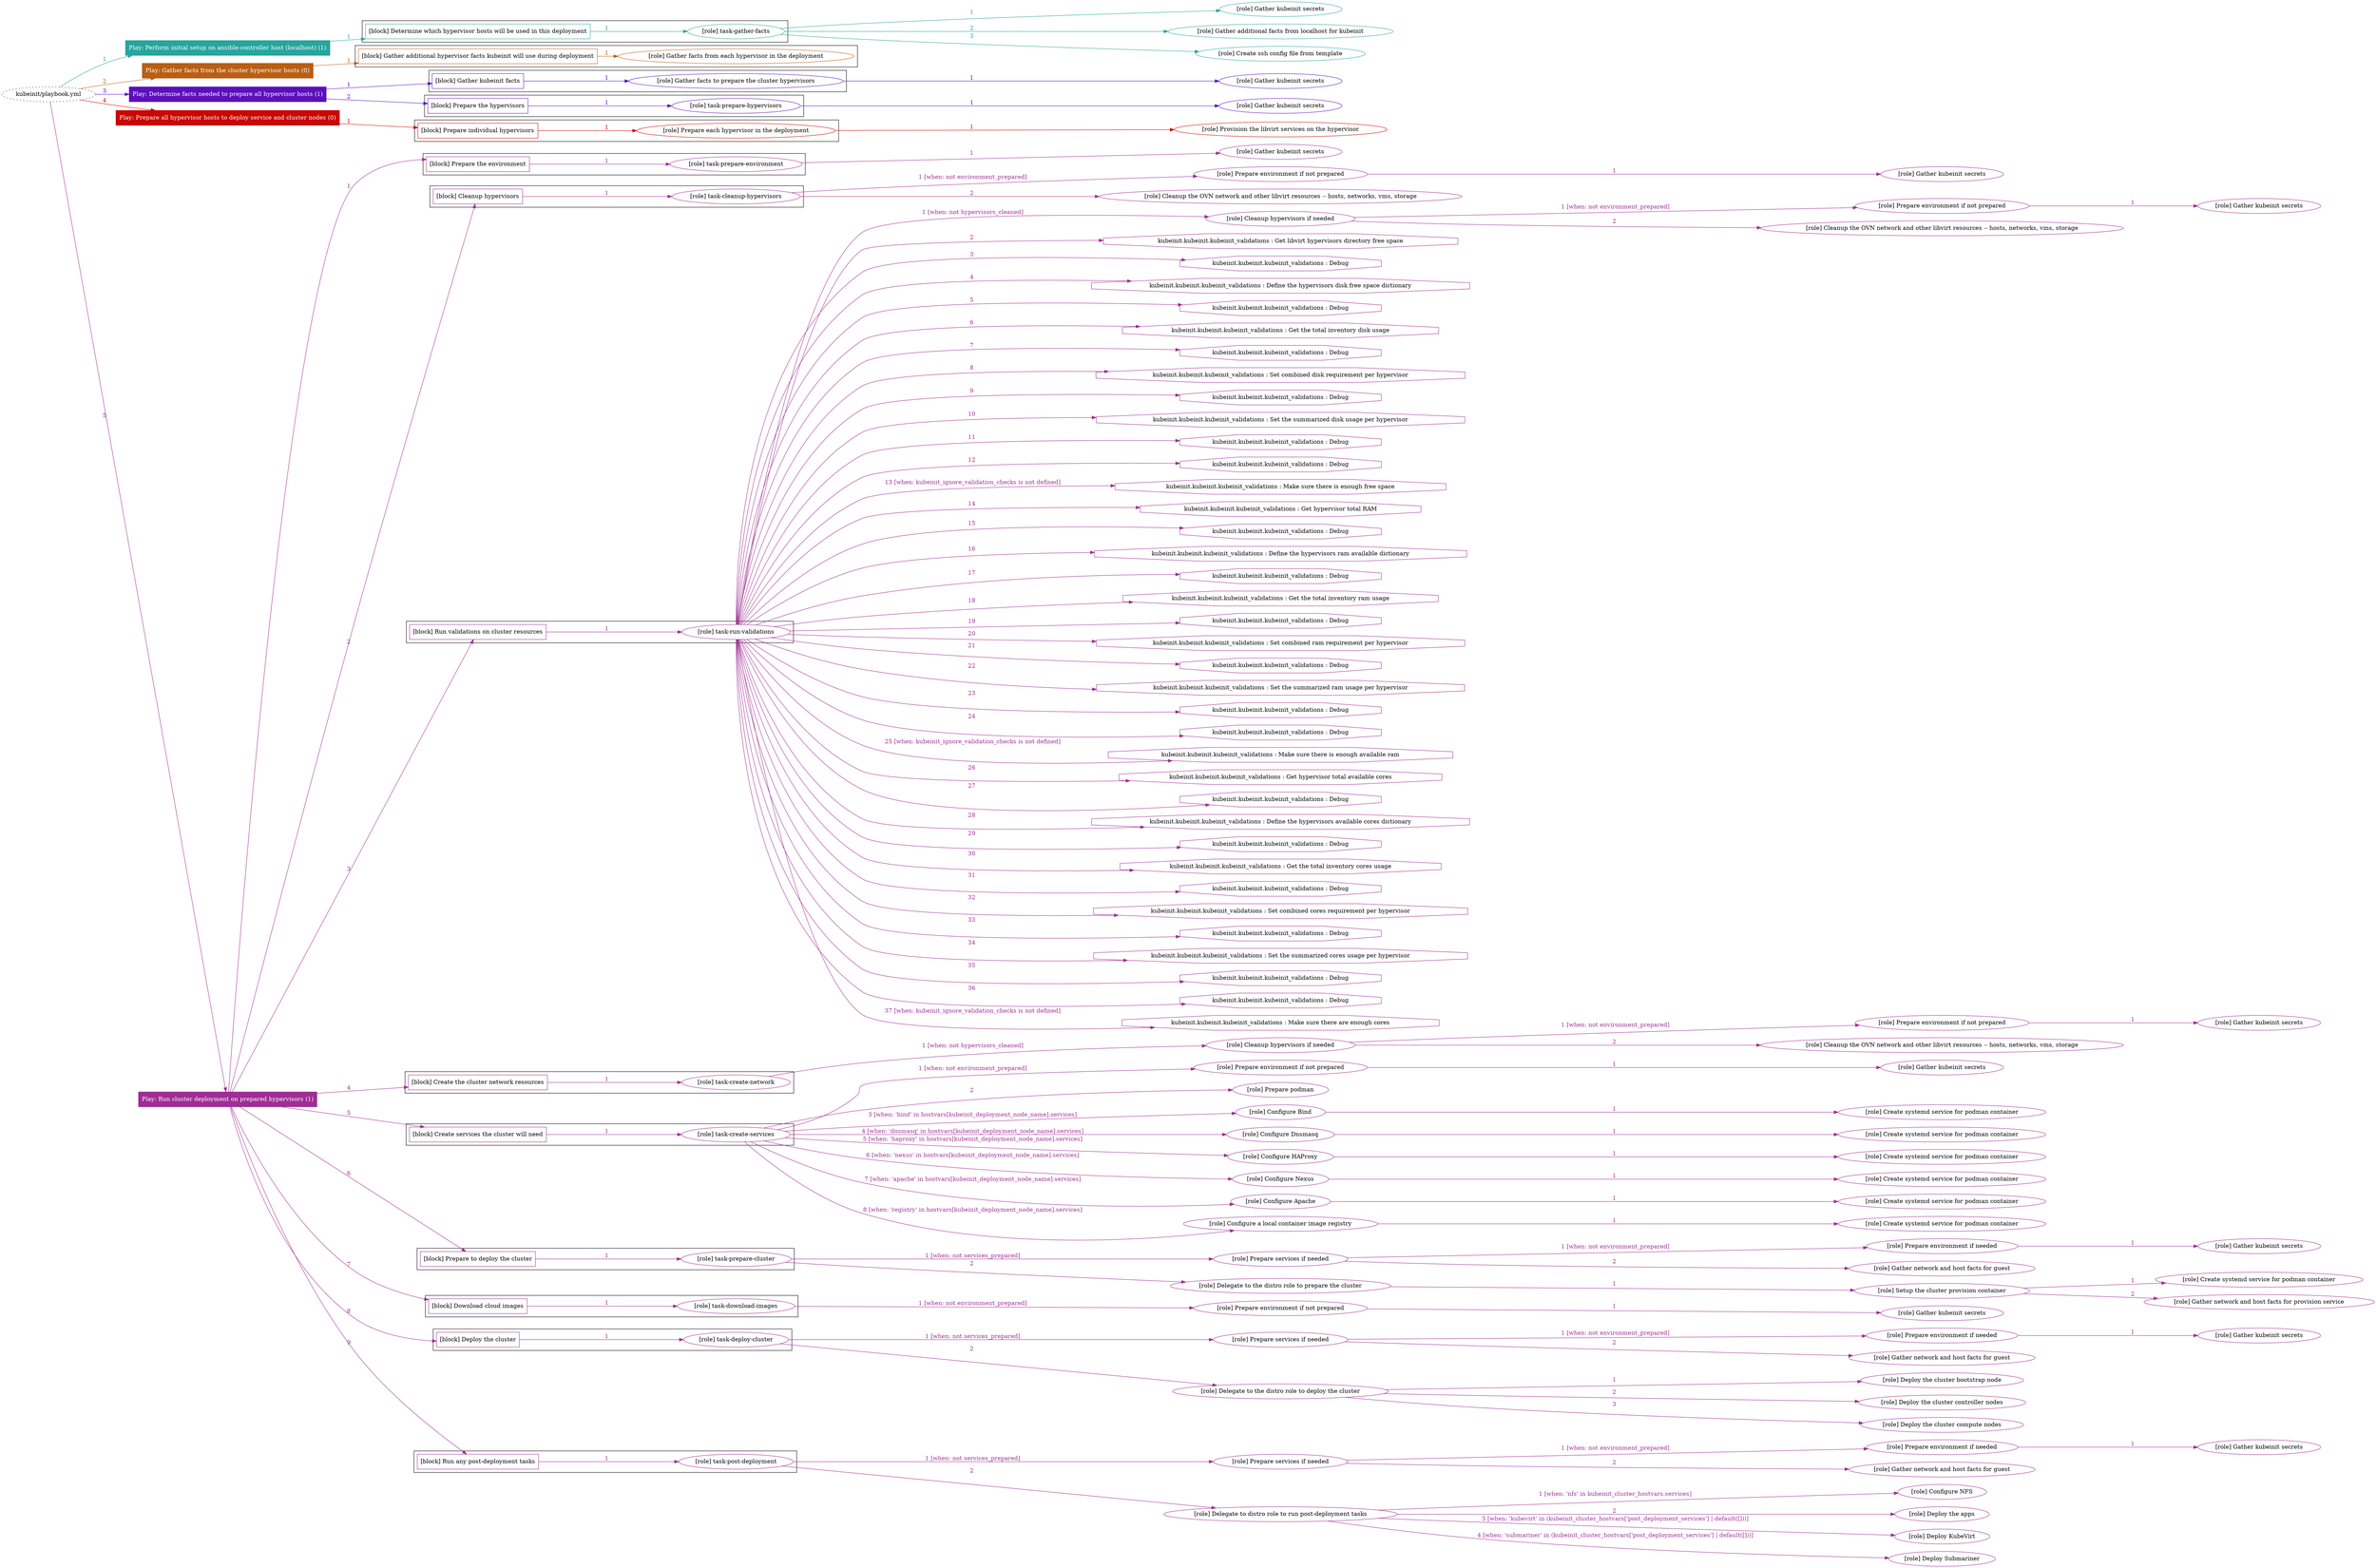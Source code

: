 digraph {
	graph [concentrate=true ordering=in rankdir=LR ratio=fill]
	edge [esep=5 sep=10]
	"kubeinit/playbook.yml" [URL="/home/runner/work/kubeinit/kubeinit/kubeinit/playbook.yml" id=playbook_599fa3e1 style=dotted]
	play_a5b74ca8 [label="Play: Perform initial setup on ansible-controller host (localhost) (1)" URL="/home/runner/work/kubeinit/kubeinit/kubeinit/playbook.yml" color="#27a59e" fontcolor="#ffffff" id=play_a5b74ca8 shape=box style=filled tooltip=localhost]
	"kubeinit/playbook.yml" -> play_a5b74ca8 [label="1 " color="#27a59e" fontcolor="#27a59e" id=edge_9dff21c2 labeltooltip="1 " tooltip="1 "]
	subgraph "Gather kubeinit secrets" {
		role_ae614384 [label="[role] Gather kubeinit secrets" URL="/home/runner/.ansible/collections/ansible_collections/kubeinit/kubeinit/roles/kubeinit_prepare/tasks/build_hypervisors_group.yml" color="#27a59e" id=role_ae614384 tooltip="Gather kubeinit secrets"]
	}
	subgraph "Gather additional facts from localhost for kubeinit" {
		role_465413c2 [label="[role] Gather additional facts from localhost for kubeinit" URL="/home/runner/.ansible/collections/ansible_collections/kubeinit/kubeinit/roles/kubeinit_prepare/tasks/build_hypervisors_group.yml" color="#27a59e" id=role_465413c2 tooltip="Gather additional facts from localhost for kubeinit"]
	}
	subgraph "Create ssh config file from template" {
		role_59861af5 [label="[role] Create ssh config file from template" URL="/home/runner/.ansible/collections/ansible_collections/kubeinit/kubeinit/roles/kubeinit_prepare/tasks/build_hypervisors_group.yml" color="#27a59e" id=role_59861af5 tooltip="Create ssh config file from template"]
	}
	subgraph "task-gather-facts" {
		role_260bec50 [label="[role] task-gather-facts" URL="/home/runner/work/kubeinit/kubeinit/kubeinit/playbook.yml" color="#27a59e" id=role_260bec50 tooltip="task-gather-facts"]
		role_260bec50 -> role_ae614384 [label="1 " color="#27a59e" fontcolor="#27a59e" id=edge_2f0d9e22 labeltooltip="1 " tooltip="1 "]
		role_260bec50 -> role_465413c2 [label="2 " color="#27a59e" fontcolor="#27a59e" id=edge_56e16546 labeltooltip="2 " tooltip="2 "]
		role_260bec50 -> role_59861af5 [label="3 " color="#27a59e" fontcolor="#27a59e" id=edge_fe5abf9c labeltooltip="3 " tooltip="3 "]
	}
	subgraph "Play: Perform initial setup on ansible-controller host (localhost) (1)" {
		play_a5b74ca8 -> block_be050a4d [label=1 color="#27a59e" fontcolor="#27a59e" id=edge_f7f3b74c labeltooltip=1 tooltip=1]
		subgraph cluster_block_be050a4d {
			block_be050a4d [label="[block] Determine which hypervisor hosts will be used in this deployment" URL="/home/runner/work/kubeinit/kubeinit/kubeinit/playbook.yml" color="#27a59e" id=block_be050a4d labeltooltip="Determine which hypervisor hosts will be used in this deployment" shape=box tooltip="Determine which hypervisor hosts will be used in this deployment"]
			block_be050a4d -> role_260bec50 [label="1 " color="#27a59e" fontcolor="#27a59e" id=edge_2101c305 labeltooltip="1 " tooltip="1 "]
		}
	}
	play_38d02127 [label="Play: Gather facts from the cluster hypervisor hosts (0)" URL="/home/runner/work/kubeinit/kubeinit/kubeinit/playbook.yml" color="#b85f14" fontcolor="#ffffff" id=play_38d02127 shape=box style=filled tooltip="Play: Gather facts from the cluster hypervisor hosts (0)"]
	"kubeinit/playbook.yml" -> play_38d02127 [label="2 " color="#b85f14" fontcolor="#b85f14" id=edge_9f647579 labeltooltip="2 " tooltip="2 "]
	subgraph "Gather facts from each hypervisor in the deployment" {
		role_ee10b82c [label="[role] Gather facts from each hypervisor in the deployment" URL="/home/runner/work/kubeinit/kubeinit/kubeinit/playbook.yml" color="#b85f14" id=role_ee10b82c tooltip="Gather facts from each hypervisor in the deployment"]
	}
	subgraph "Play: Gather facts from the cluster hypervisor hosts (0)" {
		play_38d02127 -> block_877b5942 [label=1 color="#b85f14" fontcolor="#b85f14" id=edge_7f57de36 labeltooltip=1 tooltip=1]
		subgraph cluster_block_877b5942 {
			block_877b5942 [label="[block] Gather additional hypervisor facts kubeinit will use during deployment" URL="/home/runner/work/kubeinit/kubeinit/kubeinit/playbook.yml" color="#b85f14" id=block_877b5942 labeltooltip="Gather additional hypervisor facts kubeinit will use during deployment" shape=box tooltip="Gather additional hypervisor facts kubeinit will use during deployment"]
			block_877b5942 -> role_ee10b82c [label="1 " color="#b85f14" fontcolor="#b85f14" id=edge_5bb6283e labeltooltip="1 " tooltip="1 "]
		}
	}
	play_b251e937 [label="Play: Determine facts needed to prepare all hypervisor hosts (1)" URL="/home/runner/work/kubeinit/kubeinit/kubeinit/playbook.yml" color="#5c10bc" fontcolor="#ffffff" id=play_b251e937 shape=box style=filled tooltip=localhost]
	"kubeinit/playbook.yml" -> play_b251e937 [label="3 " color="#5c10bc" fontcolor="#5c10bc" id=edge_8400495b labeltooltip="3 " tooltip="3 "]
	subgraph "Gather kubeinit secrets" {
		role_37a8eb78 [label="[role] Gather kubeinit secrets" URL="/home/runner/.ansible/collections/ansible_collections/kubeinit/kubeinit/roles/kubeinit_prepare/tasks/gather_kubeinit_facts.yml" color="#5c10bc" id=role_37a8eb78 tooltip="Gather kubeinit secrets"]
	}
	subgraph "Gather facts to prepare the cluster hypervisors" {
		role_4fd1f3a0 [label="[role] Gather facts to prepare the cluster hypervisors" URL="/home/runner/work/kubeinit/kubeinit/kubeinit/playbook.yml" color="#5c10bc" id=role_4fd1f3a0 tooltip="Gather facts to prepare the cluster hypervisors"]
		role_4fd1f3a0 -> role_37a8eb78 [label="1 " color="#5c10bc" fontcolor="#5c10bc" id=edge_38d9d4eb labeltooltip="1 " tooltip="1 "]
	}
	subgraph "Gather kubeinit secrets" {
		role_b63a3c56 [label="[role] Gather kubeinit secrets" URL="/home/runner/.ansible/collections/ansible_collections/kubeinit/kubeinit/roles/kubeinit_prepare/tasks/gather_kubeinit_facts.yml" color="#5c10bc" id=role_b63a3c56 tooltip="Gather kubeinit secrets"]
	}
	subgraph "task-prepare-hypervisors" {
		role_d89f46e2 [label="[role] task-prepare-hypervisors" URL="/home/runner/work/kubeinit/kubeinit/kubeinit/playbook.yml" color="#5c10bc" id=role_d89f46e2 tooltip="task-prepare-hypervisors"]
		role_d89f46e2 -> role_b63a3c56 [label="1 " color="#5c10bc" fontcolor="#5c10bc" id=edge_9b5ac8d8 labeltooltip="1 " tooltip="1 "]
	}
	subgraph "Play: Determine facts needed to prepare all hypervisor hosts (1)" {
		play_b251e937 -> block_d6158ec6 [label=1 color="#5c10bc" fontcolor="#5c10bc" id=edge_346150e1 labeltooltip=1 tooltip=1]
		subgraph cluster_block_d6158ec6 {
			block_d6158ec6 [label="[block] Gather kubeinit facts" URL="/home/runner/work/kubeinit/kubeinit/kubeinit/playbook.yml" color="#5c10bc" id=block_d6158ec6 labeltooltip="Gather kubeinit facts" shape=box tooltip="Gather kubeinit facts"]
			block_d6158ec6 -> role_4fd1f3a0 [label="1 " color="#5c10bc" fontcolor="#5c10bc" id=edge_8aece0d9 labeltooltip="1 " tooltip="1 "]
		}
		play_b251e937 -> block_40b0509f [label=2 color="#5c10bc" fontcolor="#5c10bc" id=edge_d545e0ce labeltooltip=2 tooltip=2]
		subgraph cluster_block_40b0509f {
			block_40b0509f [label="[block] Prepare the hypervisors" URL="/home/runner/work/kubeinit/kubeinit/kubeinit/playbook.yml" color="#5c10bc" id=block_40b0509f labeltooltip="Prepare the hypervisors" shape=box tooltip="Prepare the hypervisors"]
			block_40b0509f -> role_d89f46e2 [label="1 " color="#5c10bc" fontcolor="#5c10bc" id=edge_43cf0cb3 labeltooltip="1 " tooltip="1 "]
		}
	}
	play_e1ea5daf [label="Play: Prepare all hypervisor hosts to deploy service and cluster nodes (0)" URL="/home/runner/work/kubeinit/kubeinit/kubeinit/playbook.yml" color="#c90703" fontcolor="#ffffff" id=play_e1ea5daf shape=box style=filled tooltip="Play: Prepare all hypervisor hosts to deploy service and cluster nodes (0)"]
	"kubeinit/playbook.yml" -> play_e1ea5daf [label="4 " color="#c90703" fontcolor="#c90703" id=edge_ecc917ff labeltooltip="4 " tooltip="4 "]
	subgraph "Provision the libvirt services on the hypervisor" {
		role_248cf031 [label="[role] Provision the libvirt services on the hypervisor" URL="/home/runner/.ansible/collections/ansible_collections/kubeinit/kubeinit/roles/kubeinit_prepare/tasks/prepare_hypervisor.yml" color="#c90703" id=role_248cf031 tooltip="Provision the libvirt services on the hypervisor"]
	}
	subgraph "Prepare each hypervisor in the deployment" {
		role_51f83e00 [label="[role] Prepare each hypervisor in the deployment" URL="/home/runner/work/kubeinit/kubeinit/kubeinit/playbook.yml" color="#c90703" id=role_51f83e00 tooltip="Prepare each hypervisor in the deployment"]
		role_51f83e00 -> role_248cf031 [label="1 " color="#c90703" fontcolor="#c90703" id=edge_3f293ddd labeltooltip="1 " tooltip="1 "]
	}
	subgraph "Play: Prepare all hypervisor hosts to deploy service and cluster nodes (0)" {
		play_e1ea5daf -> block_f815d49e [label=1 color="#c90703" fontcolor="#c90703" id=edge_37726432 labeltooltip=1 tooltip=1]
		subgraph cluster_block_f815d49e {
			block_f815d49e [label="[block] Prepare individual hypervisors" URL="/home/runner/work/kubeinit/kubeinit/kubeinit/playbook.yml" color="#c90703" id=block_f815d49e labeltooltip="Prepare individual hypervisors" shape=box tooltip="Prepare individual hypervisors"]
			block_f815d49e -> role_51f83e00 [label="1 " color="#c90703" fontcolor="#c90703" id=edge_96d6a054 labeltooltip="1 " tooltip="1 "]
		}
	}
	play_fe46679b [label="Play: Run cluster deployment on prepared hypervisors (1)" URL="/home/runner/work/kubeinit/kubeinit/kubeinit/playbook.yml" color="#9f2d95" fontcolor="#ffffff" id=play_fe46679b shape=box style=filled tooltip=localhost]
	"kubeinit/playbook.yml" -> play_fe46679b [label="5 " color="#9f2d95" fontcolor="#9f2d95" id=edge_71890e4f labeltooltip="5 " tooltip="5 "]
	subgraph "Gather kubeinit secrets" {
		role_2c9301a0 [label="[role] Gather kubeinit secrets" URL="/home/runner/.ansible/collections/ansible_collections/kubeinit/kubeinit/roles/kubeinit_prepare/tasks/gather_kubeinit_facts.yml" color="#9f2d95" id=role_2c9301a0 tooltip="Gather kubeinit secrets"]
	}
	subgraph "task-prepare-environment" {
		role_b8c06324 [label="[role] task-prepare-environment" URL="/home/runner/work/kubeinit/kubeinit/kubeinit/playbook.yml" color="#9f2d95" id=role_b8c06324 tooltip="task-prepare-environment"]
		role_b8c06324 -> role_2c9301a0 [label="1 " color="#9f2d95" fontcolor="#9f2d95" id=edge_c2aaec95 labeltooltip="1 " tooltip="1 "]
	}
	subgraph "Gather kubeinit secrets" {
		role_83578cf5 [label="[role] Gather kubeinit secrets" URL="/home/runner/.ansible/collections/ansible_collections/kubeinit/kubeinit/roles/kubeinit_prepare/tasks/gather_kubeinit_facts.yml" color="#9f2d95" id=role_83578cf5 tooltip="Gather kubeinit secrets"]
	}
	subgraph "Prepare environment if not prepared" {
		role_29998d07 [label="[role] Prepare environment if not prepared" URL="/home/runner/.ansible/collections/ansible_collections/kubeinit/kubeinit/roles/kubeinit_prepare/tasks/cleanup_hypervisors.yml" color="#9f2d95" id=role_29998d07 tooltip="Prepare environment if not prepared"]
		role_29998d07 -> role_83578cf5 [label="1 " color="#9f2d95" fontcolor="#9f2d95" id=edge_ee91f333 labeltooltip="1 " tooltip="1 "]
	}
	subgraph "Cleanup the OVN network and other libvirt resources -- hosts, networks, vms, storage" {
		role_e0a026fe [label="[role] Cleanup the OVN network and other libvirt resources -- hosts, networks, vms, storage" URL="/home/runner/.ansible/collections/ansible_collections/kubeinit/kubeinit/roles/kubeinit_prepare/tasks/cleanup_hypervisors.yml" color="#9f2d95" id=role_e0a026fe tooltip="Cleanup the OVN network and other libvirt resources -- hosts, networks, vms, storage"]
	}
	subgraph "task-cleanup-hypervisors" {
		role_4ff72948 [label="[role] task-cleanup-hypervisors" URL="/home/runner/work/kubeinit/kubeinit/kubeinit/playbook.yml" color="#9f2d95" id=role_4ff72948 tooltip="task-cleanup-hypervisors"]
		role_4ff72948 -> role_29998d07 [label="1 [when: not environment_prepared]" color="#9f2d95" fontcolor="#9f2d95" id=edge_1acb3dff labeltooltip="1 [when: not environment_prepared]" tooltip="1 [when: not environment_prepared]"]
		role_4ff72948 -> role_e0a026fe [label="2 " color="#9f2d95" fontcolor="#9f2d95" id=edge_601018fa labeltooltip="2 " tooltip="2 "]
	}
	subgraph "Gather kubeinit secrets" {
		role_f8e81930 [label="[role] Gather kubeinit secrets" URL="/home/runner/.ansible/collections/ansible_collections/kubeinit/kubeinit/roles/kubeinit_prepare/tasks/gather_kubeinit_facts.yml" color="#9f2d95" id=role_f8e81930 tooltip="Gather kubeinit secrets"]
	}
	subgraph "Prepare environment if not prepared" {
		role_6c80a2b8 [label="[role] Prepare environment if not prepared" URL="/home/runner/.ansible/collections/ansible_collections/kubeinit/kubeinit/roles/kubeinit_prepare/tasks/cleanup_hypervisors.yml" color="#9f2d95" id=role_6c80a2b8 tooltip="Prepare environment if not prepared"]
		role_6c80a2b8 -> role_f8e81930 [label="1 " color="#9f2d95" fontcolor="#9f2d95" id=edge_c34c8d78 labeltooltip="1 " tooltip="1 "]
	}
	subgraph "Cleanup the OVN network and other libvirt resources -- hosts, networks, vms, storage" {
		role_1eba89da [label="[role] Cleanup the OVN network and other libvirt resources -- hosts, networks, vms, storage" URL="/home/runner/.ansible/collections/ansible_collections/kubeinit/kubeinit/roles/kubeinit_prepare/tasks/cleanup_hypervisors.yml" color="#9f2d95" id=role_1eba89da tooltip="Cleanup the OVN network and other libvirt resources -- hosts, networks, vms, storage"]
	}
	subgraph "Cleanup hypervisors if needed" {
		role_ae66b4de [label="[role] Cleanup hypervisors if needed" URL="/home/runner/.ansible/collections/ansible_collections/kubeinit/kubeinit/roles/kubeinit_validations/tasks/main.yml" color="#9f2d95" id=role_ae66b4de tooltip="Cleanup hypervisors if needed"]
		role_ae66b4de -> role_6c80a2b8 [label="1 [when: not environment_prepared]" color="#9f2d95" fontcolor="#9f2d95" id=edge_e0f47c24 labeltooltip="1 [when: not environment_prepared]" tooltip="1 [when: not environment_prepared]"]
		role_ae66b4de -> role_1eba89da [label="2 " color="#9f2d95" fontcolor="#9f2d95" id=edge_1381cffc labeltooltip="2 " tooltip="2 "]
	}
	subgraph "task-run-validations" {
		role_2920185f [label="[role] task-run-validations" URL="/home/runner/work/kubeinit/kubeinit/kubeinit/playbook.yml" color="#9f2d95" id=role_2920185f tooltip="task-run-validations"]
		role_2920185f -> role_ae66b4de [label="1 [when: not hypervisors_cleaned]" color="#9f2d95" fontcolor="#9f2d95" id=edge_357522d9 labeltooltip="1 [when: not hypervisors_cleaned]" tooltip="1 [when: not hypervisors_cleaned]"]
		task_98c9cf5b [label="kubeinit.kubeinit.kubeinit_validations : Get libvirt hypervisors directory free space" URL="/home/runner/.ansible/collections/ansible_collections/kubeinit/kubeinit/roles/kubeinit_validations/tasks/10_libvirt_free_space.yml" color="#9f2d95" id=task_98c9cf5b shape=octagon tooltip="kubeinit.kubeinit.kubeinit_validations : Get libvirt hypervisors directory free space"]
		role_2920185f -> task_98c9cf5b [label="2 " color="#9f2d95" fontcolor="#9f2d95" id=edge_eeb67526 labeltooltip="2 " tooltip="2 "]
		task_d506aa01 [label="kubeinit.kubeinit.kubeinit_validations : Debug" URL="/home/runner/.ansible/collections/ansible_collections/kubeinit/kubeinit/roles/kubeinit_validations/tasks/10_libvirt_free_space.yml" color="#9f2d95" id=task_d506aa01 shape=octagon tooltip="kubeinit.kubeinit.kubeinit_validations : Debug"]
		role_2920185f -> task_d506aa01 [label="3 " color="#9f2d95" fontcolor="#9f2d95" id=edge_6415786f labeltooltip="3 " tooltip="3 "]
		task_8cd03774 [label="kubeinit.kubeinit.kubeinit_validations : Define the hypervisors disk free space dictionary" URL="/home/runner/.ansible/collections/ansible_collections/kubeinit/kubeinit/roles/kubeinit_validations/tasks/10_libvirt_free_space.yml" color="#9f2d95" id=task_8cd03774 shape=octagon tooltip="kubeinit.kubeinit.kubeinit_validations : Define the hypervisors disk free space dictionary"]
		role_2920185f -> task_8cd03774 [label="4 " color="#9f2d95" fontcolor="#9f2d95" id=edge_89be1661 labeltooltip="4 " tooltip="4 "]
		task_16027ed5 [label="kubeinit.kubeinit.kubeinit_validations : Debug" URL="/home/runner/.ansible/collections/ansible_collections/kubeinit/kubeinit/roles/kubeinit_validations/tasks/10_libvirt_free_space.yml" color="#9f2d95" id=task_16027ed5 shape=octagon tooltip="kubeinit.kubeinit.kubeinit_validations : Debug"]
		role_2920185f -> task_16027ed5 [label="5 " color="#9f2d95" fontcolor="#9f2d95" id=edge_08d8cff4 labeltooltip="5 " tooltip="5 "]
		task_35c76c3c [label="kubeinit.kubeinit.kubeinit_validations : Get the total inventory disk usage" URL="/home/runner/.ansible/collections/ansible_collections/kubeinit/kubeinit/roles/kubeinit_validations/tasks/10_libvirt_free_space.yml" color="#9f2d95" id=task_35c76c3c shape=octagon tooltip="kubeinit.kubeinit.kubeinit_validations : Get the total inventory disk usage"]
		role_2920185f -> task_35c76c3c [label="6 " color="#9f2d95" fontcolor="#9f2d95" id=edge_c0807af9 labeltooltip="6 " tooltip="6 "]
		task_2bd866ed [label="kubeinit.kubeinit.kubeinit_validations : Debug" URL="/home/runner/.ansible/collections/ansible_collections/kubeinit/kubeinit/roles/kubeinit_validations/tasks/10_libvirt_free_space.yml" color="#9f2d95" id=task_2bd866ed shape=octagon tooltip="kubeinit.kubeinit.kubeinit_validations : Debug"]
		role_2920185f -> task_2bd866ed [label="7 " color="#9f2d95" fontcolor="#9f2d95" id=edge_2b0ec562 labeltooltip="7 " tooltip="7 "]
		task_99210feb [label="kubeinit.kubeinit.kubeinit_validations : Set combined disk requirement per hypervisor" URL="/home/runner/.ansible/collections/ansible_collections/kubeinit/kubeinit/roles/kubeinit_validations/tasks/10_libvirt_free_space.yml" color="#9f2d95" id=task_99210feb shape=octagon tooltip="kubeinit.kubeinit.kubeinit_validations : Set combined disk requirement per hypervisor"]
		role_2920185f -> task_99210feb [label="8 " color="#9f2d95" fontcolor="#9f2d95" id=edge_44250a18 labeltooltip="8 " tooltip="8 "]
		task_d4f35052 [label="kubeinit.kubeinit.kubeinit_validations : Debug" URL="/home/runner/.ansible/collections/ansible_collections/kubeinit/kubeinit/roles/kubeinit_validations/tasks/10_libvirt_free_space.yml" color="#9f2d95" id=task_d4f35052 shape=octagon tooltip="kubeinit.kubeinit.kubeinit_validations : Debug"]
		role_2920185f -> task_d4f35052 [label="9 " color="#9f2d95" fontcolor="#9f2d95" id=edge_2f25823b labeltooltip="9 " tooltip="9 "]
		task_f0905ffb [label="kubeinit.kubeinit.kubeinit_validations : Set the summarized disk usage per hypervisor" URL="/home/runner/.ansible/collections/ansible_collections/kubeinit/kubeinit/roles/kubeinit_validations/tasks/10_libvirt_free_space.yml" color="#9f2d95" id=task_f0905ffb shape=octagon tooltip="kubeinit.kubeinit.kubeinit_validations : Set the summarized disk usage per hypervisor"]
		role_2920185f -> task_f0905ffb [label="10 " color="#9f2d95" fontcolor="#9f2d95" id=edge_d5aecf22 labeltooltip="10 " tooltip="10 "]
		task_b1b88ded [label="kubeinit.kubeinit.kubeinit_validations : Debug" URL="/home/runner/.ansible/collections/ansible_collections/kubeinit/kubeinit/roles/kubeinit_validations/tasks/10_libvirt_free_space.yml" color="#9f2d95" id=task_b1b88ded shape=octagon tooltip="kubeinit.kubeinit.kubeinit_validations : Debug"]
		role_2920185f -> task_b1b88ded [label="11 " color="#9f2d95" fontcolor="#9f2d95" id=edge_1fd74239 labeltooltip="11 " tooltip="11 "]
		task_182f4d7f [label="kubeinit.kubeinit.kubeinit_validations : Debug" URL="/home/runner/.ansible/collections/ansible_collections/kubeinit/kubeinit/roles/kubeinit_validations/tasks/10_libvirt_free_space.yml" color="#9f2d95" id=task_182f4d7f shape=octagon tooltip="kubeinit.kubeinit.kubeinit_validations : Debug"]
		role_2920185f -> task_182f4d7f [label="12 " color="#9f2d95" fontcolor="#9f2d95" id=edge_ab3c0542 labeltooltip="12 " tooltip="12 "]
		task_8014cfd3 [label="kubeinit.kubeinit.kubeinit_validations : Make sure there is enough free space" URL="/home/runner/.ansible/collections/ansible_collections/kubeinit/kubeinit/roles/kubeinit_validations/tasks/10_libvirt_free_space.yml" color="#9f2d95" id=task_8014cfd3 shape=octagon tooltip="kubeinit.kubeinit.kubeinit_validations : Make sure there is enough free space"]
		role_2920185f -> task_8014cfd3 [label="13 [when: kubeinit_ignore_validation_checks is not defined]" color="#9f2d95" fontcolor="#9f2d95" id=edge_a1724919 labeltooltip="13 [when: kubeinit_ignore_validation_checks is not defined]" tooltip="13 [when: kubeinit_ignore_validation_checks is not defined]"]
		task_afe54d01 [label="kubeinit.kubeinit.kubeinit_validations : Get hypervisor total RAM" URL="/home/runner/.ansible/collections/ansible_collections/kubeinit/kubeinit/roles/kubeinit_validations/tasks/20_libvirt_available_ram.yml" color="#9f2d95" id=task_afe54d01 shape=octagon tooltip="kubeinit.kubeinit.kubeinit_validations : Get hypervisor total RAM"]
		role_2920185f -> task_afe54d01 [label="14 " color="#9f2d95" fontcolor="#9f2d95" id=edge_80cf30ac labeltooltip="14 " tooltip="14 "]
		task_4857d555 [label="kubeinit.kubeinit.kubeinit_validations : Debug" URL="/home/runner/.ansible/collections/ansible_collections/kubeinit/kubeinit/roles/kubeinit_validations/tasks/20_libvirt_available_ram.yml" color="#9f2d95" id=task_4857d555 shape=octagon tooltip="kubeinit.kubeinit.kubeinit_validations : Debug"]
		role_2920185f -> task_4857d555 [label="15 " color="#9f2d95" fontcolor="#9f2d95" id=edge_1cb3d9ca labeltooltip="15 " tooltip="15 "]
		task_69113661 [label="kubeinit.kubeinit.kubeinit_validations : Define the hypervisors ram available dictionary" URL="/home/runner/.ansible/collections/ansible_collections/kubeinit/kubeinit/roles/kubeinit_validations/tasks/20_libvirt_available_ram.yml" color="#9f2d95" id=task_69113661 shape=octagon tooltip="kubeinit.kubeinit.kubeinit_validations : Define the hypervisors ram available dictionary"]
		role_2920185f -> task_69113661 [label="16 " color="#9f2d95" fontcolor="#9f2d95" id=edge_164d4b88 labeltooltip="16 " tooltip="16 "]
		task_314424ec [label="kubeinit.kubeinit.kubeinit_validations : Debug" URL="/home/runner/.ansible/collections/ansible_collections/kubeinit/kubeinit/roles/kubeinit_validations/tasks/20_libvirt_available_ram.yml" color="#9f2d95" id=task_314424ec shape=octagon tooltip="kubeinit.kubeinit.kubeinit_validations : Debug"]
		role_2920185f -> task_314424ec [label="17 " color="#9f2d95" fontcolor="#9f2d95" id=edge_493c87a4 labeltooltip="17 " tooltip="17 "]
		task_185bf332 [label="kubeinit.kubeinit.kubeinit_validations : Get the total inventory ram usage" URL="/home/runner/.ansible/collections/ansible_collections/kubeinit/kubeinit/roles/kubeinit_validations/tasks/20_libvirt_available_ram.yml" color="#9f2d95" id=task_185bf332 shape=octagon tooltip="kubeinit.kubeinit.kubeinit_validations : Get the total inventory ram usage"]
		role_2920185f -> task_185bf332 [label="18 " color="#9f2d95" fontcolor="#9f2d95" id=edge_66b07213 labeltooltip="18 " tooltip="18 "]
		task_53183109 [label="kubeinit.kubeinit.kubeinit_validations : Debug" URL="/home/runner/.ansible/collections/ansible_collections/kubeinit/kubeinit/roles/kubeinit_validations/tasks/20_libvirt_available_ram.yml" color="#9f2d95" id=task_53183109 shape=octagon tooltip="kubeinit.kubeinit.kubeinit_validations : Debug"]
		role_2920185f -> task_53183109 [label="19 " color="#9f2d95" fontcolor="#9f2d95" id=edge_435ef1b2 labeltooltip="19 " tooltip="19 "]
		task_1d8772fc [label="kubeinit.kubeinit.kubeinit_validations : Set combined ram requirement per hypervisor" URL="/home/runner/.ansible/collections/ansible_collections/kubeinit/kubeinit/roles/kubeinit_validations/tasks/20_libvirt_available_ram.yml" color="#9f2d95" id=task_1d8772fc shape=octagon tooltip="kubeinit.kubeinit.kubeinit_validations : Set combined ram requirement per hypervisor"]
		role_2920185f -> task_1d8772fc [label="20 " color="#9f2d95" fontcolor="#9f2d95" id=edge_5b667dfc labeltooltip="20 " tooltip="20 "]
		task_d7bd09e4 [label="kubeinit.kubeinit.kubeinit_validations : Debug" URL="/home/runner/.ansible/collections/ansible_collections/kubeinit/kubeinit/roles/kubeinit_validations/tasks/20_libvirt_available_ram.yml" color="#9f2d95" id=task_d7bd09e4 shape=octagon tooltip="kubeinit.kubeinit.kubeinit_validations : Debug"]
		role_2920185f -> task_d7bd09e4 [label="21 " color="#9f2d95" fontcolor="#9f2d95" id=edge_69926aa8 labeltooltip="21 " tooltip="21 "]
		task_24aeaa22 [label="kubeinit.kubeinit.kubeinit_validations : Set the summarized ram usage per hypervisor" URL="/home/runner/.ansible/collections/ansible_collections/kubeinit/kubeinit/roles/kubeinit_validations/tasks/20_libvirt_available_ram.yml" color="#9f2d95" id=task_24aeaa22 shape=octagon tooltip="kubeinit.kubeinit.kubeinit_validations : Set the summarized ram usage per hypervisor"]
		role_2920185f -> task_24aeaa22 [label="22 " color="#9f2d95" fontcolor="#9f2d95" id=edge_5b69c036 labeltooltip="22 " tooltip="22 "]
		task_71af8e85 [label="kubeinit.kubeinit.kubeinit_validations : Debug" URL="/home/runner/.ansible/collections/ansible_collections/kubeinit/kubeinit/roles/kubeinit_validations/tasks/20_libvirt_available_ram.yml" color="#9f2d95" id=task_71af8e85 shape=octagon tooltip="kubeinit.kubeinit.kubeinit_validations : Debug"]
		role_2920185f -> task_71af8e85 [label="23 " color="#9f2d95" fontcolor="#9f2d95" id=edge_d250096c labeltooltip="23 " tooltip="23 "]
		task_dc16a565 [label="kubeinit.kubeinit.kubeinit_validations : Debug" URL="/home/runner/.ansible/collections/ansible_collections/kubeinit/kubeinit/roles/kubeinit_validations/tasks/20_libvirt_available_ram.yml" color="#9f2d95" id=task_dc16a565 shape=octagon tooltip="kubeinit.kubeinit.kubeinit_validations : Debug"]
		role_2920185f -> task_dc16a565 [label="24 " color="#9f2d95" fontcolor="#9f2d95" id=edge_e4c66d0d labeltooltip="24 " tooltip="24 "]
		task_93d2735a [label="kubeinit.kubeinit.kubeinit_validations : Make sure there is enough available ram" URL="/home/runner/.ansible/collections/ansible_collections/kubeinit/kubeinit/roles/kubeinit_validations/tasks/20_libvirt_available_ram.yml" color="#9f2d95" id=task_93d2735a shape=octagon tooltip="kubeinit.kubeinit.kubeinit_validations : Make sure there is enough available ram"]
		role_2920185f -> task_93d2735a [label="25 [when: kubeinit_ignore_validation_checks is not defined]" color="#9f2d95" fontcolor="#9f2d95" id=edge_1f4b0d30 labeltooltip="25 [when: kubeinit_ignore_validation_checks is not defined]" tooltip="25 [when: kubeinit_ignore_validation_checks is not defined]"]
		task_22fe8f85 [label="kubeinit.kubeinit.kubeinit_validations : Get hypervisor total available cores" URL="/home/runner/.ansible/collections/ansible_collections/kubeinit/kubeinit/roles/kubeinit_validations/tasks/30_libvirt_check_cpu_cores.yml" color="#9f2d95" id=task_22fe8f85 shape=octagon tooltip="kubeinit.kubeinit.kubeinit_validations : Get hypervisor total available cores"]
		role_2920185f -> task_22fe8f85 [label="26 " color="#9f2d95" fontcolor="#9f2d95" id=edge_dcd0699e labeltooltip="26 " tooltip="26 "]
		task_4e3aa965 [label="kubeinit.kubeinit.kubeinit_validations : Debug" URL="/home/runner/.ansible/collections/ansible_collections/kubeinit/kubeinit/roles/kubeinit_validations/tasks/30_libvirt_check_cpu_cores.yml" color="#9f2d95" id=task_4e3aa965 shape=octagon tooltip="kubeinit.kubeinit.kubeinit_validations : Debug"]
		role_2920185f -> task_4e3aa965 [label="27 " color="#9f2d95" fontcolor="#9f2d95" id=edge_585ed785 labeltooltip="27 " tooltip="27 "]
		task_7b790344 [label="kubeinit.kubeinit.kubeinit_validations : Define the hypervisors available cores dictionary" URL="/home/runner/.ansible/collections/ansible_collections/kubeinit/kubeinit/roles/kubeinit_validations/tasks/30_libvirt_check_cpu_cores.yml" color="#9f2d95" id=task_7b790344 shape=octagon tooltip="kubeinit.kubeinit.kubeinit_validations : Define the hypervisors available cores dictionary"]
		role_2920185f -> task_7b790344 [label="28 " color="#9f2d95" fontcolor="#9f2d95" id=edge_dddd3dd7 labeltooltip="28 " tooltip="28 "]
		task_250498c4 [label="kubeinit.kubeinit.kubeinit_validations : Debug" URL="/home/runner/.ansible/collections/ansible_collections/kubeinit/kubeinit/roles/kubeinit_validations/tasks/30_libvirt_check_cpu_cores.yml" color="#9f2d95" id=task_250498c4 shape=octagon tooltip="kubeinit.kubeinit.kubeinit_validations : Debug"]
		role_2920185f -> task_250498c4 [label="29 " color="#9f2d95" fontcolor="#9f2d95" id=edge_8e06a279 labeltooltip="29 " tooltip="29 "]
		task_cbedba29 [label="kubeinit.kubeinit.kubeinit_validations : Get the total inventory cores usage" URL="/home/runner/.ansible/collections/ansible_collections/kubeinit/kubeinit/roles/kubeinit_validations/tasks/30_libvirt_check_cpu_cores.yml" color="#9f2d95" id=task_cbedba29 shape=octagon tooltip="kubeinit.kubeinit.kubeinit_validations : Get the total inventory cores usage"]
		role_2920185f -> task_cbedba29 [label="30 " color="#9f2d95" fontcolor="#9f2d95" id=edge_951b4b27 labeltooltip="30 " tooltip="30 "]
		task_8b1859af [label="kubeinit.kubeinit.kubeinit_validations : Debug" URL="/home/runner/.ansible/collections/ansible_collections/kubeinit/kubeinit/roles/kubeinit_validations/tasks/30_libvirt_check_cpu_cores.yml" color="#9f2d95" id=task_8b1859af shape=octagon tooltip="kubeinit.kubeinit.kubeinit_validations : Debug"]
		role_2920185f -> task_8b1859af [label="31 " color="#9f2d95" fontcolor="#9f2d95" id=edge_2c2a2d1f labeltooltip="31 " tooltip="31 "]
		task_3c2926ec [label="kubeinit.kubeinit.kubeinit_validations : Set combined cores requirement per hypervisor" URL="/home/runner/.ansible/collections/ansible_collections/kubeinit/kubeinit/roles/kubeinit_validations/tasks/30_libvirt_check_cpu_cores.yml" color="#9f2d95" id=task_3c2926ec shape=octagon tooltip="kubeinit.kubeinit.kubeinit_validations : Set combined cores requirement per hypervisor"]
		role_2920185f -> task_3c2926ec [label="32 " color="#9f2d95" fontcolor="#9f2d95" id=edge_eba34ea4 labeltooltip="32 " tooltip="32 "]
		task_5c49a306 [label="kubeinit.kubeinit.kubeinit_validations : Debug" URL="/home/runner/.ansible/collections/ansible_collections/kubeinit/kubeinit/roles/kubeinit_validations/tasks/30_libvirt_check_cpu_cores.yml" color="#9f2d95" id=task_5c49a306 shape=octagon tooltip="kubeinit.kubeinit.kubeinit_validations : Debug"]
		role_2920185f -> task_5c49a306 [label="33 " color="#9f2d95" fontcolor="#9f2d95" id=edge_11197702 labeltooltip="33 " tooltip="33 "]
		task_8386ca88 [label="kubeinit.kubeinit.kubeinit_validations : Set the summarized cores usage per hypervisor" URL="/home/runner/.ansible/collections/ansible_collections/kubeinit/kubeinit/roles/kubeinit_validations/tasks/30_libvirt_check_cpu_cores.yml" color="#9f2d95" id=task_8386ca88 shape=octagon tooltip="kubeinit.kubeinit.kubeinit_validations : Set the summarized cores usage per hypervisor"]
		role_2920185f -> task_8386ca88 [label="34 " color="#9f2d95" fontcolor="#9f2d95" id=edge_f3ebdf59 labeltooltip="34 " tooltip="34 "]
		task_b5eab471 [label="kubeinit.kubeinit.kubeinit_validations : Debug" URL="/home/runner/.ansible/collections/ansible_collections/kubeinit/kubeinit/roles/kubeinit_validations/tasks/30_libvirt_check_cpu_cores.yml" color="#9f2d95" id=task_b5eab471 shape=octagon tooltip="kubeinit.kubeinit.kubeinit_validations : Debug"]
		role_2920185f -> task_b5eab471 [label="35 " color="#9f2d95" fontcolor="#9f2d95" id=edge_5cec2af5 labeltooltip="35 " tooltip="35 "]
		task_ebe32492 [label="kubeinit.kubeinit.kubeinit_validations : Debug" URL="/home/runner/.ansible/collections/ansible_collections/kubeinit/kubeinit/roles/kubeinit_validations/tasks/30_libvirt_check_cpu_cores.yml" color="#9f2d95" id=task_ebe32492 shape=octagon tooltip="kubeinit.kubeinit.kubeinit_validations : Debug"]
		role_2920185f -> task_ebe32492 [label="36 " color="#9f2d95" fontcolor="#9f2d95" id=edge_2cb1d70e labeltooltip="36 " tooltip="36 "]
		task_358126cc [label="kubeinit.kubeinit.kubeinit_validations : Make sure there are enough cores" URL="/home/runner/.ansible/collections/ansible_collections/kubeinit/kubeinit/roles/kubeinit_validations/tasks/30_libvirt_check_cpu_cores.yml" color="#9f2d95" id=task_358126cc shape=octagon tooltip="kubeinit.kubeinit.kubeinit_validations : Make sure there are enough cores"]
		role_2920185f -> task_358126cc [label="37 [when: kubeinit_ignore_validation_checks is not defined]" color="#9f2d95" fontcolor="#9f2d95" id=edge_0f04bf72 labeltooltip="37 [when: kubeinit_ignore_validation_checks is not defined]" tooltip="37 [when: kubeinit_ignore_validation_checks is not defined]"]
	}
	subgraph "Gather kubeinit secrets" {
		role_bcf2a97e [label="[role] Gather kubeinit secrets" URL="/home/runner/.ansible/collections/ansible_collections/kubeinit/kubeinit/roles/kubeinit_prepare/tasks/gather_kubeinit_facts.yml" color="#9f2d95" id=role_bcf2a97e tooltip="Gather kubeinit secrets"]
	}
	subgraph "Prepare environment if not prepared" {
		role_eb1cd6a3 [label="[role] Prepare environment if not prepared" URL="/home/runner/.ansible/collections/ansible_collections/kubeinit/kubeinit/roles/kubeinit_prepare/tasks/cleanup_hypervisors.yml" color="#9f2d95" id=role_eb1cd6a3 tooltip="Prepare environment if not prepared"]
		role_eb1cd6a3 -> role_bcf2a97e [label="1 " color="#9f2d95" fontcolor="#9f2d95" id=edge_fa98cfb4 labeltooltip="1 " tooltip="1 "]
	}
	subgraph "Cleanup the OVN network and other libvirt resources -- hosts, networks, vms, storage" {
		role_38505323 [label="[role] Cleanup the OVN network and other libvirt resources -- hosts, networks, vms, storage" URL="/home/runner/.ansible/collections/ansible_collections/kubeinit/kubeinit/roles/kubeinit_prepare/tasks/cleanup_hypervisors.yml" color="#9f2d95" id=role_38505323 tooltip="Cleanup the OVN network and other libvirt resources -- hosts, networks, vms, storage"]
	}
	subgraph "Cleanup hypervisors if needed" {
		role_80db20a8 [label="[role] Cleanup hypervisors if needed" URL="/home/runner/.ansible/collections/ansible_collections/kubeinit/kubeinit/roles/kubeinit_libvirt/tasks/create_network.yml" color="#9f2d95" id=role_80db20a8 tooltip="Cleanup hypervisors if needed"]
		role_80db20a8 -> role_eb1cd6a3 [label="1 [when: not environment_prepared]" color="#9f2d95" fontcolor="#9f2d95" id=edge_2edc0f74 labeltooltip="1 [when: not environment_prepared]" tooltip="1 [when: not environment_prepared]"]
		role_80db20a8 -> role_38505323 [label="2 " color="#9f2d95" fontcolor="#9f2d95" id=edge_380e03db labeltooltip="2 " tooltip="2 "]
	}
	subgraph "task-create-network" {
		role_9813cc4c [label="[role] task-create-network" URL="/home/runner/work/kubeinit/kubeinit/kubeinit/playbook.yml" color="#9f2d95" id=role_9813cc4c tooltip="task-create-network"]
		role_9813cc4c -> role_80db20a8 [label="1 [when: not hypervisors_cleaned]" color="#9f2d95" fontcolor="#9f2d95" id=edge_51a59b9b labeltooltip="1 [when: not hypervisors_cleaned]" tooltip="1 [when: not hypervisors_cleaned]"]
	}
	subgraph "Gather kubeinit secrets" {
		role_b04ae768 [label="[role] Gather kubeinit secrets" URL="/home/runner/.ansible/collections/ansible_collections/kubeinit/kubeinit/roles/kubeinit_prepare/tasks/gather_kubeinit_facts.yml" color="#9f2d95" id=role_b04ae768 tooltip="Gather kubeinit secrets"]
	}
	subgraph "Prepare environment if not prepared" {
		role_835352f7 [label="[role] Prepare environment if not prepared" URL="/home/runner/.ansible/collections/ansible_collections/kubeinit/kubeinit/roles/kubeinit_services/tasks/main.yml" color="#9f2d95" id=role_835352f7 tooltip="Prepare environment if not prepared"]
		role_835352f7 -> role_b04ae768 [label="1 " color="#9f2d95" fontcolor="#9f2d95" id=edge_58bac25d labeltooltip="1 " tooltip="1 "]
	}
	subgraph "Prepare podman" {
		role_0d66ae92 [label="[role] Prepare podman" URL="/home/runner/.ansible/collections/ansible_collections/kubeinit/kubeinit/roles/kubeinit_services/tasks/00_create_service_pod.yml" color="#9f2d95" id=role_0d66ae92 tooltip="Prepare podman"]
	}
	subgraph "Create systemd service for podman container" {
		role_beb26e9b [label="[role] Create systemd service for podman container" URL="/home/runner/.ansible/collections/ansible_collections/kubeinit/kubeinit/roles/kubeinit_bind/tasks/main.yml" color="#9f2d95" id=role_beb26e9b tooltip="Create systemd service for podman container"]
	}
	subgraph "Configure Bind" {
		role_addc95c0 [label="[role] Configure Bind" URL="/home/runner/.ansible/collections/ansible_collections/kubeinit/kubeinit/roles/kubeinit_services/tasks/start_services_containers.yml" color="#9f2d95" id=role_addc95c0 tooltip="Configure Bind"]
		role_addc95c0 -> role_beb26e9b [label="1 " color="#9f2d95" fontcolor="#9f2d95" id=edge_f8f2445a labeltooltip="1 " tooltip="1 "]
	}
	subgraph "Create systemd service for podman container" {
		role_5c05a91a [label="[role] Create systemd service for podman container" URL="/home/runner/.ansible/collections/ansible_collections/kubeinit/kubeinit/roles/kubeinit_dnsmasq/tasks/main.yml" color="#9f2d95" id=role_5c05a91a tooltip="Create systemd service for podman container"]
	}
	subgraph "Configure Dnsmasq" {
		role_08c461eb [label="[role] Configure Dnsmasq" URL="/home/runner/.ansible/collections/ansible_collections/kubeinit/kubeinit/roles/kubeinit_services/tasks/start_services_containers.yml" color="#9f2d95" id=role_08c461eb tooltip="Configure Dnsmasq"]
		role_08c461eb -> role_5c05a91a [label="1 " color="#9f2d95" fontcolor="#9f2d95" id=edge_ef1d9401 labeltooltip="1 " tooltip="1 "]
	}
	subgraph "Create systemd service for podman container" {
		role_791c4b99 [label="[role] Create systemd service for podman container" URL="/home/runner/.ansible/collections/ansible_collections/kubeinit/kubeinit/roles/kubeinit_haproxy/tasks/main.yml" color="#9f2d95" id=role_791c4b99 tooltip="Create systemd service for podman container"]
	}
	subgraph "Configure HAProxy" {
		role_e832d751 [label="[role] Configure HAProxy" URL="/home/runner/.ansible/collections/ansible_collections/kubeinit/kubeinit/roles/kubeinit_services/tasks/start_services_containers.yml" color="#9f2d95" id=role_e832d751 tooltip="Configure HAProxy"]
		role_e832d751 -> role_791c4b99 [label="1 " color="#9f2d95" fontcolor="#9f2d95" id=edge_7329c7c1 labeltooltip="1 " tooltip="1 "]
	}
	subgraph "Create systemd service for podman container" {
		role_1e965596 [label="[role] Create systemd service for podman container" URL="/home/runner/.ansible/collections/ansible_collections/kubeinit/kubeinit/roles/kubeinit_nexus/tasks/main.yml" color="#9f2d95" id=role_1e965596 tooltip="Create systemd service for podman container"]
	}
	subgraph "Configure Nexus" {
		role_698bbcdd [label="[role] Configure Nexus" URL="/home/runner/.ansible/collections/ansible_collections/kubeinit/kubeinit/roles/kubeinit_services/tasks/start_services_containers.yml" color="#9f2d95" id=role_698bbcdd tooltip="Configure Nexus"]
		role_698bbcdd -> role_1e965596 [label="1 " color="#9f2d95" fontcolor="#9f2d95" id=edge_468eab22 labeltooltip="1 " tooltip="1 "]
	}
	subgraph "Create systemd service for podman container" {
		role_43c34230 [label="[role] Create systemd service for podman container" URL="/home/runner/.ansible/collections/ansible_collections/kubeinit/kubeinit/roles/kubeinit_apache/tasks/main.yml" color="#9f2d95" id=role_43c34230 tooltip="Create systemd service for podman container"]
	}
	subgraph "Configure Apache" {
		role_c8238ec2 [label="[role] Configure Apache" URL="/home/runner/.ansible/collections/ansible_collections/kubeinit/kubeinit/roles/kubeinit_services/tasks/start_services_containers.yml" color="#9f2d95" id=role_c8238ec2 tooltip="Configure Apache"]
		role_c8238ec2 -> role_43c34230 [label="1 " color="#9f2d95" fontcolor="#9f2d95" id=edge_251c7a70 labeltooltip="1 " tooltip="1 "]
	}
	subgraph "Create systemd service for podman container" {
		role_a809458d [label="[role] Create systemd service for podman container" URL="/home/runner/.ansible/collections/ansible_collections/kubeinit/kubeinit/roles/kubeinit_registry/tasks/main.yml" color="#9f2d95" id=role_a809458d tooltip="Create systemd service for podman container"]
	}
	subgraph "Configure a local container image registry" {
		role_48494f4e [label="[role] Configure a local container image registry" URL="/home/runner/.ansible/collections/ansible_collections/kubeinit/kubeinit/roles/kubeinit_services/tasks/start_services_containers.yml" color="#9f2d95" id=role_48494f4e tooltip="Configure a local container image registry"]
		role_48494f4e -> role_a809458d [label="1 " color="#9f2d95" fontcolor="#9f2d95" id=edge_76bd948c labeltooltip="1 " tooltip="1 "]
	}
	subgraph "task-create-services" {
		role_ad92236b [label="[role] task-create-services" URL="/home/runner/work/kubeinit/kubeinit/kubeinit/playbook.yml" color="#9f2d95" id=role_ad92236b tooltip="task-create-services"]
		role_ad92236b -> role_835352f7 [label="1 [when: not environment_prepared]" color="#9f2d95" fontcolor="#9f2d95" id=edge_ffbd7d61 labeltooltip="1 [when: not environment_prepared]" tooltip="1 [when: not environment_prepared]"]
		role_ad92236b -> role_0d66ae92 [label="2 " color="#9f2d95" fontcolor="#9f2d95" id=edge_b9142fbd labeltooltip="2 " tooltip="2 "]
		role_ad92236b -> role_addc95c0 [label="3 [when: 'bind' in hostvars[kubeinit_deployment_node_name].services]" color="#9f2d95" fontcolor="#9f2d95" id=edge_a7c932d8 labeltooltip="3 [when: 'bind' in hostvars[kubeinit_deployment_node_name].services]" tooltip="3 [when: 'bind' in hostvars[kubeinit_deployment_node_name].services]"]
		role_ad92236b -> role_08c461eb [label="4 [when: 'dnsmasq' in hostvars[kubeinit_deployment_node_name].services]" color="#9f2d95" fontcolor="#9f2d95" id=edge_c8716bab labeltooltip="4 [when: 'dnsmasq' in hostvars[kubeinit_deployment_node_name].services]" tooltip="4 [when: 'dnsmasq' in hostvars[kubeinit_deployment_node_name].services]"]
		role_ad92236b -> role_e832d751 [label="5 [when: 'haproxy' in hostvars[kubeinit_deployment_node_name].services]" color="#9f2d95" fontcolor="#9f2d95" id=edge_642b91ff labeltooltip="5 [when: 'haproxy' in hostvars[kubeinit_deployment_node_name].services]" tooltip="5 [when: 'haproxy' in hostvars[kubeinit_deployment_node_name].services]"]
		role_ad92236b -> role_698bbcdd [label="6 [when: 'nexus' in hostvars[kubeinit_deployment_node_name].services]" color="#9f2d95" fontcolor="#9f2d95" id=edge_34cb572e labeltooltip="6 [when: 'nexus' in hostvars[kubeinit_deployment_node_name].services]" tooltip="6 [when: 'nexus' in hostvars[kubeinit_deployment_node_name].services]"]
		role_ad92236b -> role_c8238ec2 [label="7 [when: 'apache' in hostvars[kubeinit_deployment_node_name].services]" color="#9f2d95" fontcolor="#9f2d95" id=edge_893dd7de labeltooltip="7 [when: 'apache' in hostvars[kubeinit_deployment_node_name].services]" tooltip="7 [when: 'apache' in hostvars[kubeinit_deployment_node_name].services]"]
		role_ad92236b -> role_48494f4e [label="8 [when: 'registry' in hostvars[kubeinit_deployment_node_name].services]" color="#9f2d95" fontcolor="#9f2d95" id=edge_b629149f labeltooltip="8 [when: 'registry' in hostvars[kubeinit_deployment_node_name].services]" tooltip="8 [when: 'registry' in hostvars[kubeinit_deployment_node_name].services]"]
	}
	subgraph "Gather kubeinit secrets" {
		role_ae2d04fa [label="[role] Gather kubeinit secrets" URL="/home/runner/.ansible/collections/ansible_collections/kubeinit/kubeinit/roles/kubeinit_prepare/tasks/gather_kubeinit_facts.yml" color="#9f2d95" id=role_ae2d04fa tooltip="Gather kubeinit secrets"]
	}
	subgraph "Prepare environment if needed" {
		role_37a02b13 [label="[role] Prepare environment if needed" URL="/home/runner/.ansible/collections/ansible_collections/kubeinit/kubeinit/roles/kubeinit_services/tasks/prepare_services.yml" color="#9f2d95" id=role_37a02b13 tooltip="Prepare environment if needed"]
		role_37a02b13 -> role_ae2d04fa [label="1 " color="#9f2d95" fontcolor="#9f2d95" id=edge_f6f241b4 labeltooltip="1 " tooltip="1 "]
	}
	subgraph "Gather network and host facts for guest" {
		role_b71bb833 [label="[role] Gather network and host facts for guest" URL="/home/runner/.ansible/collections/ansible_collections/kubeinit/kubeinit/roles/kubeinit_services/tasks/prepare_services.yml" color="#9f2d95" id=role_b71bb833 tooltip="Gather network and host facts for guest"]
	}
	subgraph "Prepare services if needed" {
		role_a2545d34 [label="[role] Prepare services if needed" URL="/home/runner/.ansible/collections/ansible_collections/kubeinit/kubeinit/roles/kubeinit_prepare/tasks/prepare_cluster.yml" color="#9f2d95" id=role_a2545d34 tooltip="Prepare services if needed"]
		role_a2545d34 -> role_37a02b13 [label="1 [when: not environment_prepared]" color="#9f2d95" fontcolor="#9f2d95" id=edge_61b26c7f labeltooltip="1 [when: not environment_prepared]" tooltip="1 [when: not environment_prepared]"]
		role_a2545d34 -> role_b71bb833 [label="2 " color="#9f2d95" fontcolor="#9f2d95" id=edge_c7b0112e labeltooltip="2 " tooltip="2 "]
	}
	subgraph "Create systemd service for podman container" {
		role_ce8cba06 [label="[role] Create systemd service for podman container" URL="/home/runner/.ansible/collections/ansible_collections/kubeinit/kubeinit/roles/kubeinit_services/tasks/create_provision_container.yml" color="#9f2d95" id=role_ce8cba06 tooltip="Create systemd service for podman container"]
	}
	subgraph "Gather network and host facts for provision service" {
		role_7d373b5d [label="[role] Gather network and host facts for provision service" URL="/home/runner/.ansible/collections/ansible_collections/kubeinit/kubeinit/roles/kubeinit_services/tasks/create_provision_container.yml" color="#9f2d95" id=role_7d373b5d tooltip="Gather network and host facts for provision service"]
	}
	subgraph "Setup the cluster provision container" {
		role_62620e18 [label="[role] Setup the cluster provision container" URL="/home/runner/.ansible/collections/ansible_collections/kubeinit/kubeinit/roles/kubeinit_okd/tasks/prepare_cluster.yml" color="#9f2d95" id=role_62620e18 tooltip="Setup the cluster provision container"]
		role_62620e18 -> role_ce8cba06 [label="1 " color="#9f2d95" fontcolor="#9f2d95" id=edge_ed38d02b labeltooltip="1 " tooltip="1 "]
		role_62620e18 -> role_7d373b5d [label="2 " color="#9f2d95" fontcolor="#9f2d95" id=edge_886f4405 labeltooltip="2 " tooltip="2 "]
	}
	subgraph "Delegate to the distro role to prepare the cluster" {
		role_073d21c0 [label="[role] Delegate to the distro role to prepare the cluster" URL="/home/runner/.ansible/collections/ansible_collections/kubeinit/kubeinit/roles/kubeinit_prepare/tasks/prepare_cluster.yml" color="#9f2d95" id=role_073d21c0 tooltip="Delegate to the distro role to prepare the cluster"]
		role_073d21c0 -> role_62620e18 [label="1 " color="#9f2d95" fontcolor="#9f2d95" id=edge_54c2330f labeltooltip="1 " tooltip="1 "]
	}
	subgraph "task-prepare-cluster" {
		role_5bd5645e [label="[role] task-prepare-cluster" URL="/home/runner/work/kubeinit/kubeinit/kubeinit/playbook.yml" color="#9f2d95" id=role_5bd5645e tooltip="task-prepare-cluster"]
		role_5bd5645e -> role_a2545d34 [label="1 [when: not services_prepared]" color="#9f2d95" fontcolor="#9f2d95" id=edge_cf87e4fa labeltooltip="1 [when: not services_prepared]" tooltip="1 [when: not services_prepared]"]
		role_5bd5645e -> role_073d21c0 [label="2 " color="#9f2d95" fontcolor="#9f2d95" id=edge_3a0dc3a1 labeltooltip="2 " tooltip="2 "]
	}
	subgraph "Gather kubeinit secrets" {
		role_99c70fc3 [label="[role] Gather kubeinit secrets" URL="/home/runner/.ansible/collections/ansible_collections/kubeinit/kubeinit/roles/kubeinit_prepare/tasks/gather_kubeinit_facts.yml" color="#9f2d95" id=role_99c70fc3 tooltip="Gather kubeinit secrets"]
	}
	subgraph "Prepare environment if not prepared" {
		role_09c21cfa [label="[role] Prepare environment if not prepared" URL="/home/runner/.ansible/collections/ansible_collections/kubeinit/kubeinit/roles/kubeinit_libvirt/tasks/download_cloud_images.yml" color="#9f2d95" id=role_09c21cfa tooltip="Prepare environment if not prepared"]
		role_09c21cfa -> role_99c70fc3 [label="1 " color="#9f2d95" fontcolor="#9f2d95" id=edge_922d1612 labeltooltip="1 " tooltip="1 "]
	}
	subgraph "task-download-images" {
		role_cec10204 [label="[role] task-download-images" URL="/home/runner/work/kubeinit/kubeinit/kubeinit/playbook.yml" color="#9f2d95" id=role_cec10204 tooltip="task-download-images"]
		role_cec10204 -> role_09c21cfa [label="1 [when: not environment_prepared]" color="#9f2d95" fontcolor="#9f2d95" id=edge_91819b89 labeltooltip="1 [when: not environment_prepared]" tooltip="1 [when: not environment_prepared]"]
	}
	subgraph "Gather kubeinit secrets" {
		role_20e28c16 [label="[role] Gather kubeinit secrets" URL="/home/runner/.ansible/collections/ansible_collections/kubeinit/kubeinit/roles/kubeinit_prepare/tasks/gather_kubeinit_facts.yml" color="#9f2d95" id=role_20e28c16 tooltip="Gather kubeinit secrets"]
	}
	subgraph "Prepare environment if needed" {
		role_ea60c036 [label="[role] Prepare environment if needed" URL="/home/runner/.ansible/collections/ansible_collections/kubeinit/kubeinit/roles/kubeinit_services/tasks/prepare_services.yml" color="#9f2d95" id=role_ea60c036 tooltip="Prepare environment if needed"]
		role_ea60c036 -> role_20e28c16 [label="1 " color="#9f2d95" fontcolor="#9f2d95" id=edge_dbb0bbf0 labeltooltip="1 " tooltip="1 "]
	}
	subgraph "Gather network and host facts for guest" {
		role_5c8f45cc [label="[role] Gather network and host facts for guest" URL="/home/runner/.ansible/collections/ansible_collections/kubeinit/kubeinit/roles/kubeinit_services/tasks/prepare_services.yml" color="#9f2d95" id=role_5c8f45cc tooltip="Gather network and host facts for guest"]
	}
	subgraph "Prepare services if needed" {
		role_0a18a65b [label="[role] Prepare services if needed" URL="/home/runner/.ansible/collections/ansible_collections/kubeinit/kubeinit/roles/kubeinit_prepare/tasks/deploy_cluster.yml" color="#9f2d95" id=role_0a18a65b tooltip="Prepare services if needed"]
		role_0a18a65b -> role_ea60c036 [label="1 [when: not environment_prepared]" color="#9f2d95" fontcolor="#9f2d95" id=edge_ce1fbf5e labeltooltip="1 [when: not environment_prepared]" tooltip="1 [when: not environment_prepared]"]
		role_0a18a65b -> role_5c8f45cc [label="2 " color="#9f2d95" fontcolor="#9f2d95" id=edge_8b37a818 labeltooltip="2 " tooltip="2 "]
	}
	subgraph "Deploy the cluster bootstrap node" {
		role_d514eb95 [label="[role] Deploy the cluster bootstrap node" URL="/home/runner/.ansible/collections/ansible_collections/kubeinit/kubeinit/roles/kubeinit_okd/tasks/main.yml" color="#9f2d95" id=role_d514eb95 tooltip="Deploy the cluster bootstrap node"]
	}
	subgraph "Deploy the cluster controller nodes" {
		role_97fe03a9 [label="[role] Deploy the cluster controller nodes" URL="/home/runner/.ansible/collections/ansible_collections/kubeinit/kubeinit/roles/kubeinit_okd/tasks/main.yml" color="#9f2d95" id=role_97fe03a9 tooltip="Deploy the cluster controller nodes"]
	}
	subgraph "Deploy the cluster compute nodes" {
		role_db8edf3a [label="[role] Deploy the cluster compute nodes" URL="/home/runner/.ansible/collections/ansible_collections/kubeinit/kubeinit/roles/kubeinit_okd/tasks/main.yml" color="#9f2d95" id=role_db8edf3a tooltip="Deploy the cluster compute nodes"]
	}
	subgraph "Delegate to the distro role to deploy the cluster" {
		role_b53ad361 [label="[role] Delegate to the distro role to deploy the cluster" URL="/home/runner/.ansible/collections/ansible_collections/kubeinit/kubeinit/roles/kubeinit_prepare/tasks/deploy_cluster.yml" color="#9f2d95" id=role_b53ad361 tooltip="Delegate to the distro role to deploy the cluster"]
		role_b53ad361 -> role_d514eb95 [label="1 " color="#9f2d95" fontcolor="#9f2d95" id=edge_e8c61fda labeltooltip="1 " tooltip="1 "]
		role_b53ad361 -> role_97fe03a9 [label="2 " color="#9f2d95" fontcolor="#9f2d95" id=edge_3025c0d6 labeltooltip="2 " tooltip="2 "]
		role_b53ad361 -> role_db8edf3a [label="3 " color="#9f2d95" fontcolor="#9f2d95" id=edge_cd6484f6 labeltooltip="3 " tooltip="3 "]
	}
	subgraph "task-deploy-cluster" {
		role_7c0f564c [label="[role] task-deploy-cluster" URL="/home/runner/work/kubeinit/kubeinit/kubeinit/playbook.yml" color="#9f2d95" id=role_7c0f564c tooltip="task-deploy-cluster"]
		role_7c0f564c -> role_0a18a65b [label="1 [when: not services_prepared]" color="#9f2d95" fontcolor="#9f2d95" id=edge_350fb751 labeltooltip="1 [when: not services_prepared]" tooltip="1 [when: not services_prepared]"]
		role_7c0f564c -> role_b53ad361 [label="2 " color="#9f2d95" fontcolor="#9f2d95" id=edge_f53ae671 labeltooltip="2 " tooltip="2 "]
	}
	subgraph "Gather kubeinit secrets" {
		role_8dd62c8e [label="[role] Gather kubeinit secrets" URL="/home/runner/.ansible/collections/ansible_collections/kubeinit/kubeinit/roles/kubeinit_prepare/tasks/gather_kubeinit_facts.yml" color="#9f2d95" id=role_8dd62c8e tooltip="Gather kubeinit secrets"]
	}
	subgraph "Prepare environment if needed" {
		role_a2b32803 [label="[role] Prepare environment if needed" URL="/home/runner/.ansible/collections/ansible_collections/kubeinit/kubeinit/roles/kubeinit_services/tasks/prepare_services.yml" color="#9f2d95" id=role_a2b32803 tooltip="Prepare environment if needed"]
		role_a2b32803 -> role_8dd62c8e [label="1 " color="#9f2d95" fontcolor="#9f2d95" id=edge_9870e70c labeltooltip="1 " tooltip="1 "]
	}
	subgraph "Gather network and host facts for guest" {
		role_0102dad3 [label="[role] Gather network and host facts for guest" URL="/home/runner/.ansible/collections/ansible_collections/kubeinit/kubeinit/roles/kubeinit_services/tasks/prepare_services.yml" color="#9f2d95" id=role_0102dad3 tooltip="Gather network and host facts for guest"]
	}
	subgraph "Prepare services if needed" {
		role_a8d89df8 [label="[role] Prepare services if needed" URL="/home/runner/.ansible/collections/ansible_collections/kubeinit/kubeinit/roles/kubeinit_prepare/tasks/post_deployment.yml" color="#9f2d95" id=role_a8d89df8 tooltip="Prepare services if needed"]
		role_a8d89df8 -> role_a2b32803 [label="1 [when: not environment_prepared]" color="#9f2d95" fontcolor="#9f2d95" id=edge_15519f61 labeltooltip="1 [when: not environment_prepared]" tooltip="1 [when: not environment_prepared]"]
		role_a8d89df8 -> role_0102dad3 [label="2 " color="#9f2d95" fontcolor="#9f2d95" id=edge_b27475f2 labeltooltip="2 " tooltip="2 "]
	}
	subgraph "Configure NFS" {
		role_690c213a [label="[role] Configure NFS" URL="/home/runner/.ansible/collections/ansible_collections/kubeinit/kubeinit/roles/kubeinit_okd/tasks/post_deployment_tasks.yml" color="#9f2d95" id=role_690c213a tooltip="Configure NFS"]
	}
	subgraph "Deploy the apps" {
		role_70297f96 [label="[role] Deploy the apps" URL="/home/runner/.ansible/collections/ansible_collections/kubeinit/kubeinit/roles/kubeinit_okd/tasks/post_deployment_tasks.yml" color="#9f2d95" id=role_70297f96 tooltip="Deploy the apps"]
	}
	subgraph "Deploy KubeVirt" {
		role_8a9fa5db [label="[role] Deploy KubeVirt" URL="/home/runner/.ansible/collections/ansible_collections/kubeinit/kubeinit/roles/kubeinit_okd/tasks/post_deployment_tasks.yml" color="#9f2d95" id=role_8a9fa5db tooltip="Deploy KubeVirt"]
	}
	subgraph "Deploy Submariner" {
		role_8cd9d6b1 [label="[role] Deploy Submariner" URL="/home/runner/.ansible/collections/ansible_collections/kubeinit/kubeinit/roles/kubeinit_okd/tasks/post_deployment_tasks.yml" color="#9f2d95" id=role_8cd9d6b1 tooltip="Deploy Submariner"]
	}
	subgraph "Delegate to distro role to run post-deployment tasks" {
		role_c14a9c1f [label="[role] Delegate to distro role to run post-deployment tasks" URL="/home/runner/.ansible/collections/ansible_collections/kubeinit/kubeinit/roles/kubeinit_prepare/tasks/post_deployment.yml" color="#9f2d95" id=role_c14a9c1f tooltip="Delegate to distro role to run post-deployment tasks"]
		role_c14a9c1f -> role_690c213a [label="1 [when: 'nfs' in kubeinit_cluster_hostvars.services]" color="#9f2d95" fontcolor="#9f2d95" id=edge_4ba06188 labeltooltip="1 [when: 'nfs' in kubeinit_cluster_hostvars.services]" tooltip="1 [when: 'nfs' in kubeinit_cluster_hostvars.services]"]
		role_c14a9c1f -> role_70297f96 [label="2 " color="#9f2d95" fontcolor="#9f2d95" id=edge_c4c96b94 labeltooltip="2 " tooltip="2 "]
		role_c14a9c1f -> role_8a9fa5db [label="3 [when: 'kubevirt' in (kubeinit_cluster_hostvars['post_deployment_services'] | default([]))]" color="#9f2d95" fontcolor="#9f2d95" id=edge_3b39c155 labeltooltip="3 [when: 'kubevirt' in (kubeinit_cluster_hostvars['post_deployment_services'] | default([]))]" tooltip="3 [when: 'kubevirt' in (kubeinit_cluster_hostvars['post_deployment_services'] | default([]))]"]
		role_c14a9c1f -> role_8cd9d6b1 [label="4 [when: 'submariner' in (kubeinit_cluster_hostvars['post_deployment_services'] | default([]))]" color="#9f2d95" fontcolor="#9f2d95" id=edge_ad39711f labeltooltip="4 [when: 'submariner' in (kubeinit_cluster_hostvars['post_deployment_services'] | default([]))]" tooltip="4 [when: 'submariner' in (kubeinit_cluster_hostvars['post_deployment_services'] | default([]))]"]
	}
	subgraph "task-post-deployment" {
		role_4c3a5df1 [label="[role] task-post-deployment" URL="/home/runner/work/kubeinit/kubeinit/kubeinit/playbook.yml" color="#9f2d95" id=role_4c3a5df1 tooltip="task-post-deployment"]
		role_4c3a5df1 -> role_a8d89df8 [label="1 [when: not services_prepared]" color="#9f2d95" fontcolor="#9f2d95" id=edge_cb467b2a labeltooltip="1 [when: not services_prepared]" tooltip="1 [when: not services_prepared]"]
		role_4c3a5df1 -> role_c14a9c1f [label="2 " color="#9f2d95" fontcolor="#9f2d95" id=edge_721c4418 labeltooltip="2 " tooltip="2 "]
	}
	subgraph "Play: Run cluster deployment on prepared hypervisors (1)" {
		play_fe46679b -> block_82da8e36 [label=1 color="#9f2d95" fontcolor="#9f2d95" id=edge_e9bb389f labeltooltip=1 tooltip=1]
		subgraph cluster_block_82da8e36 {
			block_82da8e36 [label="[block] Prepare the environment" URL="/home/runner/work/kubeinit/kubeinit/kubeinit/playbook.yml" color="#9f2d95" id=block_82da8e36 labeltooltip="Prepare the environment" shape=box tooltip="Prepare the environment"]
			block_82da8e36 -> role_b8c06324 [label="1 " color="#9f2d95" fontcolor="#9f2d95" id=edge_e278b100 labeltooltip="1 " tooltip="1 "]
		}
		play_fe46679b -> block_eea3f03d [label=2 color="#9f2d95" fontcolor="#9f2d95" id=edge_dc2dd02f labeltooltip=2 tooltip=2]
		subgraph cluster_block_eea3f03d {
			block_eea3f03d [label="[block] Cleanup hypervisors" URL="/home/runner/work/kubeinit/kubeinit/kubeinit/playbook.yml" color="#9f2d95" id=block_eea3f03d labeltooltip="Cleanup hypervisors" shape=box tooltip="Cleanup hypervisors"]
			block_eea3f03d -> role_4ff72948 [label="1 " color="#9f2d95" fontcolor="#9f2d95" id=edge_9c3f1e81 labeltooltip="1 " tooltip="1 "]
		}
		play_fe46679b -> block_d294b5b6 [label=3 color="#9f2d95" fontcolor="#9f2d95" id=edge_6d2c0a2c labeltooltip=3 tooltip=3]
		subgraph cluster_block_d294b5b6 {
			block_d294b5b6 [label="[block] Run validations on cluster resources" URL="/home/runner/work/kubeinit/kubeinit/kubeinit/playbook.yml" color="#9f2d95" id=block_d294b5b6 labeltooltip="Run validations on cluster resources" shape=box tooltip="Run validations on cluster resources"]
			block_d294b5b6 -> role_2920185f [label="1 " color="#9f2d95" fontcolor="#9f2d95" id=edge_d129add8 labeltooltip="1 " tooltip="1 "]
		}
		play_fe46679b -> block_b12c91df [label=4 color="#9f2d95" fontcolor="#9f2d95" id=edge_09c1df63 labeltooltip=4 tooltip=4]
		subgraph cluster_block_b12c91df {
			block_b12c91df [label="[block] Create the cluster network resources" URL="/home/runner/work/kubeinit/kubeinit/kubeinit/playbook.yml" color="#9f2d95" id=block_b12c91df labeltooltip="Create the cluster network resources" shape=box tooltip="Create the cluster network resources"]
			block_b12c91df -> role_9813cc4c [label="1 " color="#9f2d95" fontcolor="#9f2d95" id=edge_188d2341 labeltooltip="1 " tooltip="1 "]
		}
		play_fe46679b -> block_88f36fe3 [label=5 color="#9f2d95" fontcolor="#9f2d95" id=edge_f54f5ffa labeltooltip=5 tooltip=5]
		subgraph cluster_block_88f36fe3 {
			block_88f36fe3 [label="[block] Create services the cluster will need" URL="/home/runner/work/kubeinit/kubeinit/kubeinit/playbook.yml" color="#9f2d95" id=block_88f36fe3 labeltooltip="Create services the cluster will need" shape=box tooltip="Create services the cluster will need"]
			block_88f36fe3 -> role_ad92236b [label="1 " color="#9f2d95" fontcolor="#9f2d95" id=edge_6dcde9ac labeltooltip="1 " tooltip="1 "]
		}
		play_fe46679b -> block_876adf59 [label=6 color="#9f2d95" fontcolor="#9f2d95" id=edge_a317fc82 labeltooltip=6 tooltip=6]
		subgraph cluster_block_876adf59 {
			block_876adf59 [label="[block] Prepare to deploy the cluster" URL="/home/runner/work/kubeinit/kubeinit/kubeinit/playbook.yml" color="#9f2d95" id=block_876adf59 labeltooltip="Prepare to deploy the cluster" shape=box tooltip="Prepare to deploy the cluster"]
			block_876adf59 -> role_5bd5645e [label="1 " color="#9f2d95" fontcolor="#9f2d95" id=edge_13daac0f labeltooltip="1 " tooltip="1 "]
		}
		play_fe46679b -> block_5b0bbfa7 [label=7 color="#9f2d95" fontcolor="#9f2d95" id=edge_b64474b8 labeltooltip=7 tooltip=7]
		subgraph cluster_block_5b0bbfa7 {
			block_5b0bbfa7 [label="[block] Download cloud images" URL="/home/runner/work/kubeinit/kubeinit/kubeinit/playbook.yml" color="#9f2d95" id=block_5b0bbfa7 labeltooltip="Download cloud images" shape=box tooltip="Download cloud images"]
			block_5b0bbfa7 -> role_cec10204 [label="1 " color="#9f2d95" fontcolor="#9f2d95" id=edge_88c6d623 labeltooltip="1 " tooltip="1 "]
		}
		play_fe46679b -> block_464ba0af [label=8 color="#9f2d95" fontcolor="#9f2d95" id=edge_c6991dbb labeltooltip=8 tooltip=8]
		subgraph cluster_block_464ba0af {
			block_464ba0af [label="[block] Deploy the cluster" URL="/home/runner/work/kubeinit/kubeinit/kubeinit/playbook.yml" color="#9f2d95" id=block_464ba0af labeltooltip="Deploy the cluster" shape=box tooltip="Deploy the cluster"]
			block_464ba0af -> role_7c0f564c [label="1 " color="#9f2d95" fontcolor="#9f2d95" id=edge_1c904049 labeltooltip="1 " tooltip="1 "]
		}
		play_fe46679b -> block_1b7f4172 [label=9 color="#9f2d95" fontcolor="#9f2d95" id=edge_6d782839 labeltooltip=9 tooltip=9]
		subgraph cluster_block_1b7f4172 {
			block_1b7f4172 [label="[block] Run any post-deployment tasks" URL="/home/runner/work/kubeinit/kubeinit/kubeinit/playbook.yml" color="#9f2d95" id=block_1b7f4172 labeltooltip="Run any post-deployment tasks" shape=box tooltip="Run any post-deployment tasks"]
			block_1b7f4172 -> role_4c3a5df1 [label="1 " color="#9f2d95" fontcolor="#9f2d95" id=edge_e9e6b400 labeltooltip="1 " tooltip="1 "]
		}
	}
}
